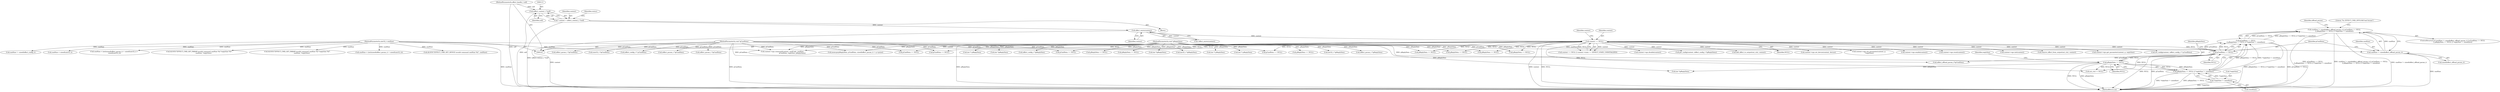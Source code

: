 digraph "0_Android_073a80800f341325932c66818ce4302b312909a4@API" {
"1000590" [label="(Call,cmdSize != sizeof(effect_offload_param_t) || pCmdData == NULL\n || pReplyData == NULL || *replySize != sizeof(int))"];
"1000591" [label="(Call,cmdSize != sizeof(effect_offload_param_t))"];
"1000104" [label="(MethodParameterIn,uint32_t cmdSize)"];
"1000595" [label="(Call,pCmdData == NULL\n || pReplyData == NULL || *replySize != sizeof(int))"];
"1000596" [label="(Call,pCmdData == NULL)"];
"1000105" [label="(MethodParameterIn,void *pCmdData)"];
"1000135" [label="(Call,context == NULL)"];
"1000125" [label="(Call,effect_exists(context))"];
"1000110" [label="(Call,* context = (effect_context_t *)self)"];
"1000112" [label="(Call,(effect_context_t *)self)"];
"1000102" [label="(MethodParameterIn,effect_handle_t self)"];
"1000599" [label="(Call,pReplyData == NULL || *replySize != sizeof(int))"];
"1000600" [label="(Call,pReplyData == NULL)"];
"1000107" [label="(MethodParameterIn,void *pReplyData)"];
"1000603" [label="(Call,*replySize != sizeof(int))"];
"1000483" [label="(Call,cmdSize < (int)(sizeof(effect_param_t) + sizeof(uint32_t) +\n sizeof(uint16_t)))"];
"1000509" [label="(Call,ALOGV(\"EFFECT_CMD_SET_PARAM invalid command cmdSize %d *replySize %d\",\n                  cmdSize, *replySize))"];
"1000412" [label="(Call,(effect_param_t *)pCmdData)"];
"1000140" [label="(Identifier,context)"];
"1000393" [label="(Call,pReplyData == NULL)"];
"1000136" [label="(Identifier,context)"];
"1000664" [label="(Call,remove_effect_from_output(out_ctxt, context))"];
"1000202" [label="(Call,pReplyData == NULL)"];
"1000603" [label="(Call,*replySize != sizeof(int))"];
"1000326" [label="(Call,pReplyData == NULL)"];
"1000470" [label="(Call,context->ops.get_parameter(context, p, replySize))"];
"1000590" [label="(Call,cmdSize != sizeof(effect_offload_param_t) || pCmdData == NULL\n || pReplyData == NULL || *replySize != sizeof(int))"];
"1000114" [label="(Identifier,self)"];
"1000135" [label="(Call,context == NULL)"];
"1000124" [label="(Call,!effect_exists(context))"];
"1000620" [label="(Call,(effect_offload_param_t*)pCmdData)"];
"1000221" [label="(Call,set_config(context, (effect_config_t *) pCmdData))"];
"1000370" [label="(Call,(int *)pReplyData)"];
"1000606" [label="(Call,sizeof(int))"];
"1000134" [label="(Call,context == NULL || context->state == EFFECT_STATE_UNINITIALIZED)"];
"1000105" [label="(MethodParameterIn,void *pCmdData)"];
"1000598" [label="(Identifier,NULL)"];
"1000363" [label="(Call,context->ops.disable(context))"];
"1000125" [label="(Call,effect_exists(context))"];
"1000599" [label="(Call,pReplyData == NULL || *replySize != sizeof(int))"];
"1000570" [label="(Call,(uint32_t *)pCmdData)"];
"1000426" [label="(Call,ALOGV(\"EFFECT_CMD_GET_PARAM invalid command cmdSize %d *replySize %d\",\n                   cmdSize, *replySize))"];
"1000255" [label="(Call,get_config(context, (effect_config_t *)pReplyData))"];
"1000223" [label="(Call,(effect_config_t *) pCmdData)"];
"1000684" [label="(Call,add_effect_to_output(out_ctxt, context))"];
"1000605" [label="(Identifier,replySize)"];
"1000661" [label="(Call,out_ctxt != NULL)"];
"1000517" [label="(Call,(int32_t *)pReplyData)"];
"1000634" [label="(Call,(int *)pReplyData)"];
"1000593" [label="(Call,sizeof(effect_offload_param_t))"];
"1000185" [label="(Call,(int *) pReplyData)"];
"1000602" [label="(Identifier,NULL)"];
"1000379" [label="(Call,pCmdData == NULL)"];
"1000619" [label="(Identifier,offload_param)"];
"1000111" [label="(Identifier,context)"];
"1000108" [label="(Block,)"];
"1000383" [label="(Call,cmdSize < (int)(sizeof(effect_param_t) + sizeof(uint32_t)))"];
"1000137" [label="(Identifier,NULL)"];
"1000591" [label="(Call,cmdSize != sizeof(effect_offload_param_t))"];
"1000601" [label="(Identifier,pReplyData)"];
"1000579" [label="(Call,context->ops.set_device(context, device))"];
"1000110" [label="(Call,* context = (effect_context_t *)self)"];
"1000479" [label="(Call,pCmdData == NULL)"];
"1000177" [label="(Call,(int *) pReplyData)"];
"1000610" [label="(Literal,\"%s EFFECT_CMD_OFFLOAD bad format\")"];
"1000496" [label="(Call,pReplyData == NULL)"];
"1000102" [label="(MethodParameterIn,effect_handle_t self)"];
"1000112" [label="(Call,(effect_context_t *)self)"];
"1000230" [label="(Call,pReplyData == NULL)"];
"1000535" [label="(Call,(int32_t *)pReplyData)"];
"1000118" [label="(Identifier,status)"];
"1000461" [label="(Call,(effect_param_t *)pReplyData)"];
"1000449" [label="(Call,memcpy(pReplyData, pCmdData, sizeof(effect_param_t) + q->psize))"];
"1000701" [label="(Call,context->ops.command(context, cmdCode, cmdSize,\n                                          pCmdData, replySize, pReplyData))"];
"1000592" [label="(Identifier,cmdSize)"];
"1000107" [label="(MethodParameterIn,void *pReplyData)"];
"1000604" [label="(Call,*replySize)"];
"1000538" [label="(Call,context->ops.set_parameter(context, p,\n *replySize))"];
"1000126" [label="(Identifier,context)"];
"1000104" [label="(MethodParameterIn,uint32_t cmdSize)"];
"1000218" [label="(Call,(int *) pReplyData)"];
"1000155" [label="(Call,pReplyData == NULL)"];
"1000563" [label="(Call,ALOGV(\"EFFECT_CMD_SET_DEVICE invalid command cmdSize %d\", cmdSize))"];
"1000524" [label="(Call,(effect_param_t *)pCmdData)"];
"1000597" [label="(Identifier,pCmdData)"];
"1000311" [label="(Call,context->ops.enable(context))"];
"1000318" [label="(Call,(int *)pReplyData)"];
"1000551" [label="(Call,pCmdData == NULL)"];
"1000595" [label="(Call,pCmdData == NULL\n || pReplyData == NULL || *replySize != sizeof(int))"];
"1000268" [label="(Call,context->ops.reset(context))"];
"1000257" [label="(Call,(effect_config_t *)pReplyData)"];
"1000197" [label="(Call,cmdSize != sizeof(effect_config_t))"];
"1000596" [label="(Call,pCmdData == NULL)"];
"1000554" [label="(Call,cmdSize < sizeof(uint32_t))"];
"1000600" [label="(Call,pReplyData == NULL)"];
"1000589" [label="(ControlStructure,if (cmdSize != sizeof(effect_offload_param_t) || pCmdData == NULL\n || pReplyData == NULL || *replySize != sizeof(int)))"];
"1000446" [label="(Call,(effect_param_t *)pCmdData)"];
"1000180" [label="(Call,context->ops.init(context))"];
"1000193" [label="(Call,pCmdData == NULL)"];
"1000725" [label="(MethodReturn,int)"];
"1000274" [label="(Call,pReplyData == NULL)"];
"1000590" -> "1000589"  [label="AST: "];
"1000590" -> "1000591"  [label="CFG: "];
"1000590" -> "1000595"  [label="CFG: "];
"1000591" -> "1000590"  [label="AST: "];
"1000595" -> "1000590"  [label="AST: "];
"1000610" -> "1000590"  [label="CFG: "];
"1000619" -> "1000590"  [label="CFG: "];
"1000590" -> "1000725"  [label="DDG: pCmdData == NULL\n || pReplyData == NULL || *replySize != sizeof(int)"];
"1000590" -> "1000725"  [label="DDG: cmdSize != sizeof(effect_offload_param_t) || pCmdData == NULL\n || pReplyData == NULL || *replySize != sizeof(int)"];
"1000590" -> "1000725"  [label="DDG: cmdSize != sizeof(effect_offload_param_t)"];
"1000591" -> "1000590"  [label="DDG: cmdSize"];
"1000595" -> "1000590"  [label="DDG: pCmdData == NULL"];
"1000595" -> "1000590"  [label="DDG: pReplyData == NULL || *replySize != sizeof(int)"];
"1000591" -> "1000593"  [label="CFG: "];
"1000592" -> "1000591"  [label="AST: "];
"1000593" -> "1000591"  [label="AST: "];
"1000597" -> "1000591"  [label="CFG: "];
"1000591" -> "1000725"  [label="DDG: cmdSize"];
"1000104" -> "1000591"  [label="DDG: cmdSize"];
"1000104" -> "1000101"  [label="AST: "];
"1000104" -> "1000725"  [label="DDG: cmdSize"];
"1000104" -> "1000197"  [label="DDG: cmdSize"];
"1000104" -> "1000383"  [label="DDG: cmdSize"];
"1000104" -> "1000426"  [label="DDG: cmdSize"];
"1000104" -> "1000483"  [label="DDG: cmdSize"];
"1000104" -> "1000509"  [label="DDG: cmdSize"];
"1000104" -> "1000554"  [label="DDG: cmdSize"];
"1000104" -> "1000563"  [label="DDG: cmdSize"];
"1000104" -> "1000701"  [label="DDG: cmdSize"];
"1000595" -> "1000596"  [label="CFG: "];
"1000595" -> "1000599"  [label="CFG: "];
"1000596" -> "1000595"  [label="AST: "];
"1000599" -> "1000595"  [label="AST: "];
"1000595" -> "1000725"  [label="DDG: pReplyData == NULL || *replySize != sizeof(int)"];
"1000595" -> "1000725"  [label="DDG: pCmdData == NULL"];
"1000596" -> "1000595"  [label="DDG: pCmdData"];
"1000596" -> "1000595"  [label="DDG: NULL"];
"1000599" -> "1000595"  [label="DDG: pReplyData == NULL"];
"1000599" -> "1000595"  [label="DDG: *replySize != sizeof(int)"];
"1000596" -> "1000598"  [label="CFG: "];
"1000597" -> "1000596"  [label="AST: "];
"1000598" -> "1000596"  [label="AST: "];
"1000601" -> "1000596"  [label="CFG: "];
"1000596" -> "1000725"  [label="DDG: NULL"];
"1000596" -> "1000725"  [label="DDG: pCmdData"];
"1000105" -> "1000596"  [label="DDG: pCmdData"];
"1000135" -> "1000596"  [label="DDG: NULL"];
"1000596" -> "1000600"  [label="DDG: NULL"];
"1000596" -> "1000620"  [label="DDG: pCmdData"];
"1000596" -> "1000661"  [label="DDG: NULL"];
"1000105" -> "1000101"  [label="AST: "];
"1000105" -> "1000725"  [label="DDG: pCmdData"];
"1000105" -> "1000193"  [label="DDG: pCmdData"];
"1000105" -> "1000223"  [label="DDG: pCmdData"];
"1000105" -> "1000379"  [label="DDG: pCmdData"];
"1000105" -> "1000412"  [label="DDG: pCmdData"];
"1000105" -> "1000446"  [label="DDG: pCmdData"];
"1000105" -> "1000449"  [label="DDG: pCmdData"];
"1000105" -> "1000479"  [label="DDG: pCmdData"];
"1000105" -> "1000524"  [label="DDG: pCmdData"];
"1000105" -> "1000551"  [label="DDG: pCmdData"];
"1000105" -> "1000570"  [label="DDG: pCmdData"];
"1000105" -> "1000620"  [label="DDG: pCmdData"];
"1000105" -> "1000701"  [label="DDG: pCmdData"];
"1000135" -> "1000134"  [label="AST: "];
"1000135" -> "1000137"  [label="CFG: "];
"1000136" -> "1000135"  [label="AST: "];
"1000137" -> "1000135"  [label="AST: "];
"1000140" -> "1000135"  [label="CFG: "];
"1000134" -> "1000135"  [label="CFG: "];
"1000135" -> "1000725"  [label="DDG: context"];
"1000135" -> "1000725"  [label="DDG: NULL"];
"1000135" -> "1000134"  [label="DDG: context"];
"1000135" -> "1000134"  [label="DDG: NULL"];
"1000125" -> "1000135"  [label="DDG: context"];
"1000135" -> "1000155"  [label="DDG: NULL"];
"1000135" -> "1000180"  [label="DDG: context"];
"1000135" -> "1000193"  [label="DDG: NULL"];
"1000135" -> "1000221"  [label="DDG: context"];
"1000135" -> "1000230"  [label="DDG: NULL"];
"1000135" -> "1000255"  [label="DDG: context"];
"1000135" -> "1000268"  [label="DDG: context"];
"1000135" -> "1000274"  [label="DDG: NULL"];
"1000135" -> "1000311"  [label="DDG: context"];
"1000135" -> "1000326"  [label="DDG: NULL"];
"1000135" -> "1000363"  [label="DDG: context"];
"1000135" -> "1000379"  [label="DDG: NULL"];
"1000135" -> "1000470"  [label="DDG: context"];
"1000135" -> "1000479"  [label="DDG: NULL"];
"1000135" -> "1000538"  [label="DDG: context"];
"1000135" -> "1000551"  [label="DDG: NULL"];
"1000135" -> "1000579"  [label="DDG: context"];
"1000135" -> "1000661"  [label="DDG: NULL"];
"1000135" -> "1000664"  [label="DDG: context"];
"1000135" -> "1000684"  [label="DDG: context"];
"1000135" -> "1000701"  [label="DDG: context"];
"1000125" -> "1000124"  [label="AST: "];
"1000125" -> "1000126"  [label="CFG: "];
"1000126" -> "1000125"  [label="AST: "];
"1000124" -> "1000125"  [label="CFG: "];
"1000125" -> "1000725"  [label="DDG: context"];
"1000125" -> "1000124"  [label="DDG: context"];
"1000110" -> "1000125"  [label="DDG: context"];
"1000110" -> "1000108"  [label="AST: "];
"1000110" -> "1000112"  [label="CFG: "];
"1000111" -> "1000110"  [label="AST: "];
"1000112" -> "1000110"  [label="AST: "];
"1000118" -> "1000110"  [label="CFG: "];
"1000110" -> "1000725"  [label="DDG: (effect_context_t *)self"];
"1000112" -> "1000110"  [label="DDG: self"];
"1000112" -> "1000114"  [label="CFG: "];
"1000113" -> "1000112"  [label="AST: "];
"1000114" -> "1000112"  [label="AST: "];
"1000112" -> "1000725"  [label="DDG: self"];
"1000102" -> "1000112"  [label="DDG: self"];
"1000102" -> "1000101"  [label="AST: "];
"1000102" -> "1000725"  [label="DDG: self"];
"1000599" -> "1000600"  [label="CFG: "];
"1000599" -> "1000603"  [label="CFG: "];
"1000600" -> "1000599"  [label="AST: "];
"1000603" -> "1000599"  [label="AST: "];
"1000599" -> "1000725"  [label="DDG: pReplyData == NULL"];
"1000599" -> "1000725"  [label="DDG: *replySize != sizeof(int)"];
"1000600" -> "1000599"  [label="DDG: pReplyData"];
"1000600" -> "1000599"  [label="DDG: NULL"];
"1000603" -> "1000599"  [label="DDG: *replySize"];
"1000600" -> "1000602"  [label="CFG: "];
"1000601" -> "1000600"  [label="AST: "];
"1000602" -> "1000600"  [label="AST: "];
"1000605" -> "1000600"  [label="CFG: "];
"1000600" -> "1000725"  [label="DDG: NULL"];
"1000600" -> "1000725"  [label="DDG: pReplyData"];
"1000107" -> "1000600"  [label="DDG: pReplyData"];
"1000600" -> "1000634"  [label="DDG: pReplyData"];
"1000600" -> "1000661"  [label="DDG: NULL"];
"1000107" -> "1000101"  [label="AST: "];
"1000107" -> "1000725"  [label="DDG: pReplyData"];
"1000107" -> "1000155"  [label="DDG: pReplyData"];
"1000107" -> "1000177"  [label="DDG: pReplyData"];
"1000107" -> "1000185"  [label="DDG: pReplyData"];
"1000107" -> "1000202"  [label="DDG: pReplyData"];
"1000107" -> "1000218"  [label="DDG: pReplyData"];
"1000107" -> "1000230"  [label="DDG: pReplyData"];
"1000107" -> "1000257"  [label="DDG: pReplyData"];
"1000107" -> "1000274"  [label="DDG: pReplyData"];
"1000107" -> "1000318"  [label="DDG: pReplyData"];
"1000107" -> "1000326"  [label="DDG: pReplyData"];
"1000107" -> "1000370"  [label="DDG: pReplyData"];
"1000107" -> "1000393"  [label="DDG: pReplyData"];
"1000107" -> "1000449"  [label="DDG: pReplyData"];
"1000107" -> "1000461"  [label="DDG: pReplyData"];
"1000107" -> "1000496"  [label="DDG: pReplyData"];
"1000107" -> "1000517"  [label="DDG: pReplyData"];
"1000107" -> "1000535"  [label="DDG: pReplyData"];
"1000107" -> "1000634"  [label="DDG: pReplyData"];
"1000107" -> "1000701"  [label="DDG: pReplyData"];
"1000603" -> "1000606"  [label="CFG: "];
"1000604" -> "1000603"  [label="AST: "];
"1000606" -> "1000603"  [label="AST: "];
"1000603" -> "1000725"  [label="DDG: *replySize"];
}
